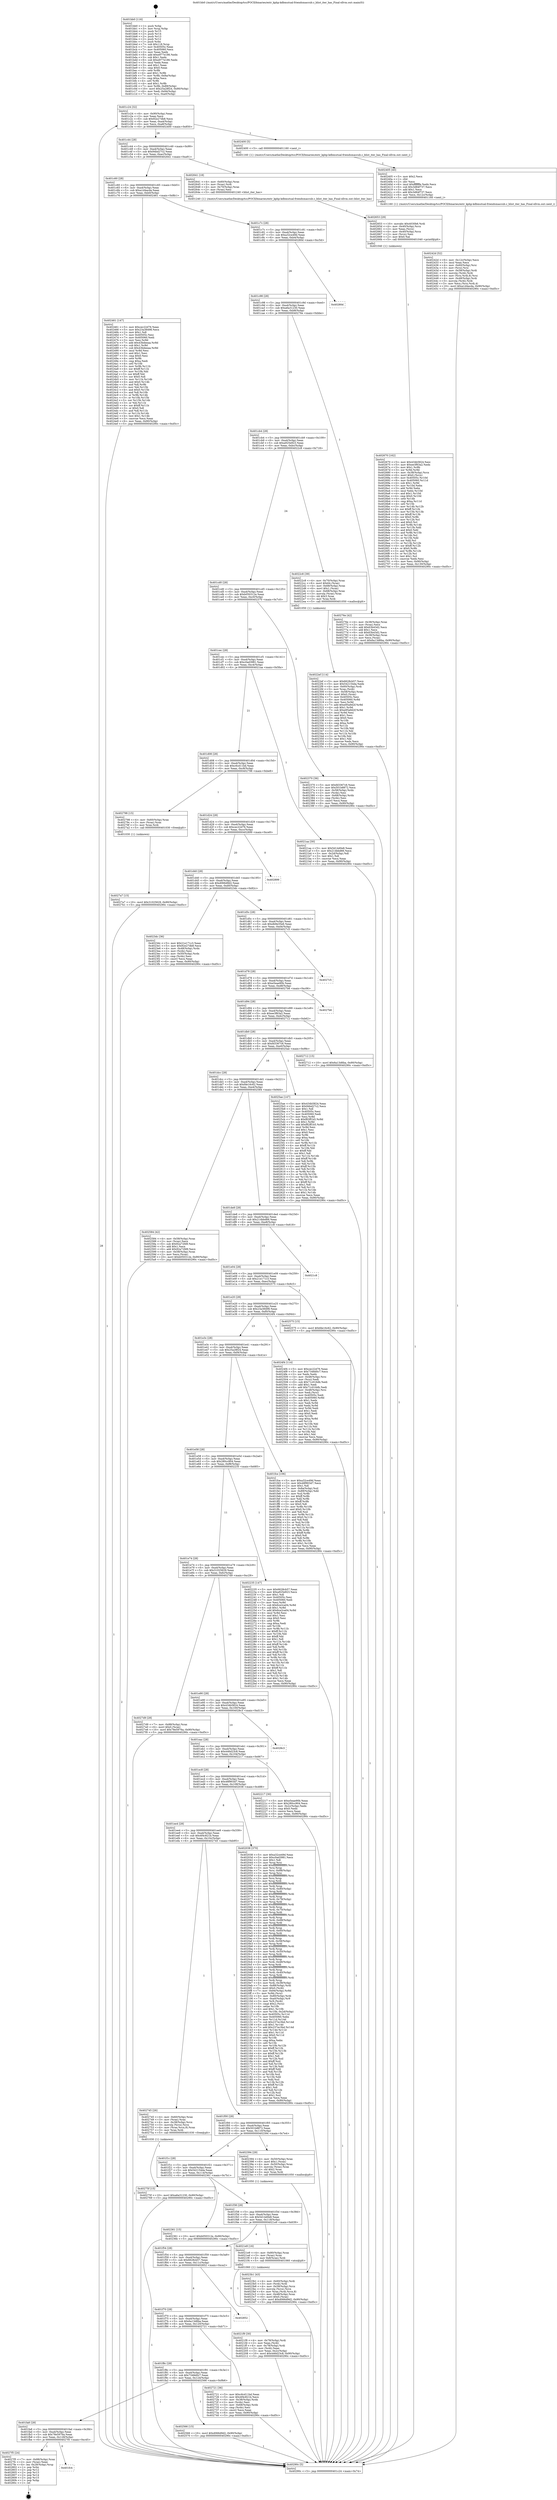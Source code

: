 digraph "0x401bb0" {
  label = "0x401bb0 (/mnt/c/Users/mathe/Desktop/tcc/POCII/binaries/extr_kphp-kdbmutual-friendsmaccub.c_blist_iter_has_Final-ollvm.out::main(0))"
  labelloc = "t"
  node[shape=record]

  Entry [label="",width=0.3,height=0.3,shape=circle,fillcolor=black,style=filled]
  "0x401c24" [label="{
     0x401c24 [32]\l
     | [instrs]\l
     &nbsp;&nbsp;0x401c24 \<+6\>: mov -0x90(%rbp),%eax\l
     &nbsp;&nbsp;0x401c2a \<+2\>: mov %eax,%ecx\l
     &nbsp;&nbsp;0x401c2c \<+6\>: sub $0x92e27db8,%ecx\l
     &nbsp;&nbsp;0x401c32 \<+6\>: mov %eax,-0xa4(%rbp)\l
     &nbsp;&nbsp;0x401c38 \<+6\>: mov %ecx,-0xa8(%rbp)\l
     &nbsp;&nbsp;0x401c3e \<+6\>: je 0000000000402400 \<main+0x850\>\l
  }"]
  "0x402400" [label="{
     0x402400 [5]\l
     | [instrs]\l
     &nbsp;&nbsp;0x402400 \<+5\>: call 0000000000401160 \<next_i\>\l
     | [calls]\l
     &nbsp;&nbsp;0x401160 \{1\} (/mnt/c/Users/mathe/Desktop/tcc/POCII/binaries/extr_kphp-kdbmutual-friendsmaccub.c_blist_iter_has_Final-ollvm.out::next_i)\l
  }"]
  "0x401c44" [label="{
     0x401c44 [28]\l
     | [instrs]\l
     &nbsp;&nbsp;0x401c44 \<+5\>: jmp 0000000000401c49 \<main+0x99\>\l
     &nbsp;&nbsp;0x401c49 \<+6\>: mov -0xa4(%rbp),%eax\l
     &nbsp;&nbsp;0x401c4f \<+5\>: sub $0x94bd27c2,%eax\l
     &nbsp;&nbsp;0x401c54 \<+6\>: mov %eax,-0xac(%rbp)\l
     &nbsp;&nbsp;0x401c5a \<+6\>: je 0000000000402641 \<main+0xa91\>\l
  }"]
  Exit [label="",width=0.3,height=0.3,shape=circle,fillcolor=black,style=filled,peripheries=2]
  "0x402641" [label="{
     0x402641 [18]\l
     | [instrs]\l
     &nbsp;&nbsp;0x402641 \<+4\>: mov -0x60(%rbp),%rax\l
     &nbsp;&nbsp;0x402645 \<+3\>: mov (%rax),%rdi\l
     &nbsp;&nbsp;0x402648 \<+4\>: mov -0x70(%rbp),%rax\l
     &nbsp;&nbsp;0x40264c \<+2\>: mov (%rax),%esi\l
     &nbsp;&nbsp;0x40264e \<+5\>: call 0000000000401240 \<blist_iter_has\>\l
     | [calls]\l
     &nbsp;&nbsp;0x401240 \{1\} (/mnt/c/Users/mathe/Desktop/tcc/POCII/binaries/extr_kphp-kdbmutual-friendsmaccub.c_blist_iter_has_Final-ollvm.out::blist_iter_has)\l
  }"]
  "0x401c60" [label="{
     0x401c60 [28]\l
     | [instrs]\l
     &nbsp;&nbsp;0x401c60 \<+5\>: jmp 0000000000401c65 \<main+0xb5\>\l
     &nbsp;&nbsp;0x401c65 \<+6\>: mov -0xa4(%rbp),%eax\l
     &nbsp;&nbsp;0x401c6b \<+5\>: sub $0xa1d4acda,%eax\l
     &nbsp;&nbsp;0x401c70 \<+6\>: mov %eax,-0xb0(%rbp)\l
     &nbsp;&nbsp;0x401c76 \<+6\>: je 0000000000402461 \<main+0x8b1\>\l
  }"]
  "0x401fc4" [label="{
     0x401fc4\l
  }", style=dashed]
  "0x402461" [label="{
     0x402461 [147]\l
     | [instrs]\l
     &nbsp;&nbsp;0x402461 \<+5\>: mov $0xcec22d76,%eax\l
     &nbsp;&nbsp;0x402466 \<+5\>: mov $0x23a38498,%ecx\l
     &nbsp;&nbsp;0x40246b \<+2\>: mov $0x1,%dl\l
     &nbsp;&nbsp;0x40246d \<+7\>: mov 0x40505c,%esi\l
     &nbsp;&nbsp;0x402474 \<+7\>: mov 0x405060,%edi\l
     &nbsp;&nbsp;0x40247b \<+3\>: mov %esi,%r8d\l
     &nbsp;&nbsp;0x40247e \<+7\>: add $0x43bdeeaa,%r8d\l
     &nbsp;&nbsp;0x402485 \<+4\>: sub $0x1,%r8d\l
     &nbsp;&nbsp;0x402489 \<+7\>: sub $0x43bdeeaa,%r8d\l
     &nbsp;&nbsp;0x402490 \<+4\>: imul %r8d,%esi\l
     &nbsp;&nbsp;0x402494 \<+3\>: and $0x1,%esi\l
     &nbsp;&nbsp;0x402497 \<+3\>: cmp $0x0,%esi\l
     &nbsp;&nbsp;0x40249a \<+4\>: sete %r9b\l
     &nbsp;&nbsp;0x40249e \<+3\>: cmp $0xa,%edi\l
     &nbsp;&nbsp;0x4024a1 \<+4\>: setl %r10b\l
     &nbsp;&nbsp;0x4024a5 \<+3\>: mov %r9b,%r11b\l
     &nbsp;&nbsp;0x4024a8 \<+4\>: xor $0xff,%r11b\l
     &nbsp;&nbsp;0x4024ac \<+3\>: mov %r10b,%bl\l
     &nbsp;&nbsp;0x4024af \<+3\>: xor $0xff,%bl\l
     &nbsp;&nbsp;0x4024b2 \<+3\>: xor $0x0,%dl\l
     &nbsp;&nbsp;0x4024b5 \<+3\>: mov %r11b,%r14b\l
     &nbsp;&nbsp;0x4024b8 \<+4\>: and $0x0,%r14b\l
     &nbsp;&nbsp;0x4024bc \<+3\>: and %dl,%r9b\l
     &nbsp;&nbsp;0x4024bf \<+3\>: mov %bl,%r15b\l
     &nbsp;&nbsp;0x4024c2 \<+4\>: and $0x0,%r15b\l
     &nbsp;&nbsp;0x4024c6 \<+3\>: and %dl,%r10b\l
     &nbsp;&nbsp;0x4024c9 \<+3\>: or %r9b,%r14b\l
     &nbsp;&nbsp;0x4024cc \<+3\>: or %r10b,%r15b\l
     &nbsp;&nbsp;0x4024cf \<+3\>: xor %r15b,%r14b\l
     &nbsp;&nbsp;0x4024d2 \<+3\>: or %bl,%r11b\l
     &nbsp;&nbsp;0x4024d5 \<+4\>: xor $0xff,%r11b\l
     &nbsp;&nbsp;0x4024d9 \<+3\>: or $0x0,%dl\l
     &nbsp;&nbsp;0x4024dc \<+3\>: and %dl,%r11b\l
     &nbsp;&nbsp;0x4024df \<+3\>: or %r11b,%r14b\l
     &nbsp;&nbsp;0x4024e2 \<+4\>: test $0x1,%r14b\l
     &nbsp;&nbsp;0x4024e6 \<+3\>: cmovne %ecx,%eax\l
     &nbsp;&nbsp;0x4024e9 \<+6\>: mov %eax,-0x90(%rbp)\l
     &nbsp;&nbsp;0x4024ef \<+5\>: jmp 000000000040290c \<main+0xd5c\>\l
  }"]
  "0x401c7c" [label="{
     0x401c7c [28]\l
     | [instrs]\l
     &nbsp;&nbsp;0x401c7c \<+5\>: jmp 0000000000401c81 \<main+0xd1\>\l
     &nbsp;&nbsp;0x401c81 \<+6\>: mov -0xa4(%rbp),%eax\l
     &nbsp;&nbsp;0x401c87 \<+5\>: sub $0xa32ce49d,%eax\l
     &nbsp;&nbsp;0x401c8c \<+6\>: mov %eax,-0xb4(%rbp)\l
     &nbsp;&nbsp;0x401c92 \<+6\>: je 000000000040280d \<main+0xc5d\>\l
  }"]
  "0x4027f5" [label="{
     0x4027f5 [24]\l
     | [instrs]\l
     &nbsp;&nbsp;0x4027f5 \<+7\>: mov -0x88(%rbp),%rax\l
     &nbsp;&nbsp;0x4027fc \<+2\>: mov (%rax),%eax\l
     &nbsp;&nbsp;0x4027fe \<+4\>: lea -0x28(%rbp),%rsp\l
     &nbsp;&nbsp;0x402802 \<+1\>: pop %rbx\l
     &nbsp;&nbsp;0x402803 \<+2\>: pop %r12\l
     &nbsp;&nbsp;0x402805 \<+2\>: pop %r13\l
     &nbsp;&nbsp;0x402807 \<+2\>: pop %r14\l
     &nbsp;&nbsp;0x402809 \<+2\>: pop %r15\l
     &nbsp;&nbsp;0x40280b \<+1\>: pop %rbp\l
     &nbsp;&nbsp;0x40280c \<+1\>: ret\l
  }"]
  "0x40280d" [label="{
     0x40280d\l
  }", style=dashed]
  "0x401c98" [label="{
     0x401c98 [28]\l
     | [instrs]\l
     &nbsp;&nbsp;0x401c98 \<+5\>: jmp 0000000000401c9d \<main+0xed\>\l
     &nbsp;&nbsp;0x401c9d \<+6\>: mov -0xa4(%rbp),%eax\l
     &nbsp;&nbsp;0x401ca3 \<+5\>: sub $0xa6a31230,%eax\l
     &nbsp;&nbsp;0x401ca8 \<+6\>: mov %eax,-0xb8(%rbp)\l
     &nbsp;&nbsp;0x401cae \<+6\>: je 000000000040276e \<main+0xbbe\>\l
  }"]
  "0x4027a7" [label="{
     0x4027a7 [15]\l
     | [instrs]\l
     &nbsp;&nbsp;0x4027a7 \<+10\>: movl $0x31025629,-0x90(%rbp)\l
     &nbsp;&nbsp;0x4027b1 \<+5\>: jmp 000000000040290c \<main+0xd5c\>\l
  }"]
  "0x40276e" [label="{
     0x40276e [42]\l
     | [instrs]\l
     &nbsp;&nbsp;0x40276e \<+4\>: mov -0x38(%rbp),%rax\l
     &nbsp;&nbsp;0x402772 \<+2\>: mov (%rax),%ecx\l
     &nbsp;&nbsp;0x402774 \<+6\>: add $0x63b43d2,%ecx\l
     &nbsp;&nbsp;0x40277a \<+3\>: add $0x1,%ecx\l
     &nbsp;&nbsp;0x40277d \<+6\>: sub $0x63b43d2,%ecx\l
     &nbsp;&nbsp;0x402783 \<+4\>: mov -0x38(%rbp),%rax\l
     &nbsp;&nbsp;0x402787 \<+2\>: mov %ecx,(%rax)\l
     &nbsp;&nbsp;0x402789 \<+10\>: movl $0x6a13d6ba,-0x90(%rbp)\l
     &nbsp;&nbsp;0x402793 \<+5\>: jmp 000000000040290c \<main+0xd5c\>\l
  }"]
  "0x401cb4" [label="{
     0x401cb4 [28]\l
     | [instrs]\l
     &nbsp;&nbsp;0x401cb4 \<+5\>: jmp 0000000000401cb9 \<main+0x109\>\l
     &nbsp;&nbsp;0x401cb9 \<+6\>: mov -0xa4(%rbp),%eax\l
     &nbsp;&nbsp;0x401cbf \<+5\>: sub $0xa925e923,%eax\l
     &nbsp;&nbsp;0x401cc4 \<+6\>: mov %eax,-0xbc(%rbp)\l
     &nbsp;&nbsp;0x401cca \<+6\>: je 00000000004022c8 \<main+0x718\>\l
  }"]
  "0x40275f" [label="{
     0x40275f [15]\l
     | [instrs]\l
     &nbsp;&nbsp;0x40275f \<+10\>: movl $0xa6a31230,-0x90(%rbp)\l
     &nbsp;&nbsp;0x402769 \<+5\>: jmp 000000000040290c \<main+0xd5c\>\l
  }"]
  "0x4022c8" [label="{
     0x4022c8 [39]\l
     | [instrs]\l
     &nbsp;&nbsp;0x4022c8 \<+4\>: mov -0x70(%rbp),%rax\l
     &nbsp;&nbsp;0x4022cc \<+6\>: movl $0x64,(%rax)\l
     &nbsp;&nbsp;0x4022d2 \<+4\>: mov -0x68(%rbp),%rax\l
     &nbsp;&nbsp;0x4022d6 \<+6\>: movl $0x1,(%rax)\l
     &nbsp;&nbsp;0x4022dc \<+4\>: mov -0x68(%rbp),%rax\l
     &nbsp;&nbsp;0x4022e0 \<+3\>: movslq (%rax),%rax\l
     &nbsp;&nbsp;0x4022e3 \<+4\>: shl $0x3,%rax\l
     &nbsp;&nbsp;0x4022e7 \<+3\>: mov %rax,%rdi\l
     &nbsp;&nbsp;0x4022ea \<+5\>: call 0000000000401050 \<malloc@plt\>\l
     | [calls]\l
     &nbsp;&nbsp;0x401050 \{1\} (unknown)\l
  }"]
  "0x401cd0" [label="{
     0x401cd0 [28]\l
     | [instrs]\l
     &nbsp;&nbsp;0x401cd0 \<+5\>: jmp 0000000000401cd5 \<main+0x125\>\l
     &nbsp;&nbsp;0x401cd5 \<+6\>: mov -0xa4(%rbp),%eax\l
     &nbsp;&nbsp;0x401cdb \<+5\>: sub $0xb050312e,%eax\l
     &nbsp;&nbsp;0x401ce0 \<+6\>: mov %eax,-0xc0(%rbp)\l
     &nbsp;&nbsp;0x401ce6 \<+6\>: je 0000000000402370 \<main+0x7c0\>\l
  }"]
  "0x402670" [label="{
     0x402670 [162]\l
     | [instrs]\l
     &nbsp;&nbsp;0x402670 \<+5\>: mov $0x434b5824,%esi\l
     &nbsp;&nbsp;0x402675 \<+5\>: mov $0xee3f63a2,%edx\l
     &nbsp;&nbsp;0x40267a \<+3\>: mov $0x1,%r8b\l
     &nbsp;&nbsp;0x40267d \<+3\>: xor %r9d,%r9d\l
     &nbsp;&nbsp;0x402680 \<+4\>: mov -0x38(%rbp),%rcx\l
     &nbsp;&nbsp;0x402684 \<+6\>: movl $0x0,(%rcx)\l
     &nbsp;&nbsp;0x40268a \<+8\>: mov 0x40505c,%r10d\l
     &nbsp;&nbsp;0x402692 \<+8\>: mov 0x405060,%r11d\l
     &nbsp;&nbsp;0x40269a \<+4\>: sub $0x1,%r9d\l
     &nbsp;&nbsp;0x40269e \<+3\>: mov %r10d,%ebx\l
     &nbsp;&nbsp;0x4026a1 \<+3\>: add %r9d,%ebx\l
     &nbsp;&nbsp;0x4026a4 \<+4\>: imul %ebx,%r10d\l
     &nbsp;&nbsp;0x4026a8 \<+4\>: and $0x1,%r10d\l
     &nbsp;&nbsp;0x4026ac \<+4\>: cmp $0x0,%r10d\l
     &nbsp;&nbsp;0x4026b0 \<+4\>: sete %r14b\l
     &nbsp;&nbsp;0x4026b4 \<+4\>: cmp $0xa,%r11d\l
     &nbsp;&nbsp;0x4026b8 \<+4\>: setl %r15b\l
     &nbsp;&nbsp;0x4026bc \<+3\>: mov %r14b,%r12b\l
     &nbsp;&nbsp;0x4026bf \<+4\>: xor $0xff,%r12b\l
     &nbsp;&nbsp;0x4026c3 \<+3\>: mov %r15b,%r13b\l
     &nbsp;&nbsp;0x4026c6 \<+4\>: xor $0xff,%r13b\l
     &nbsp;&nbsp;0x4026ca \<+4\>: xor $0x0,%r8b\l
     &nbsp;&nbsp;0x4026ce \<+3\>: mov %r12b,%cl\l
     &nbsp;&nbsp;0x4026d1 \<+3\>: and $0x0,%cl\l
     &nbsp;&nbsp;0x4026d4 \<+3\>: and %r8b,%r14b\l
     &nbsp;&nbsp;0x4026d7 \<+3\>: mov %r13b,%dil\l
     &nbsp;&nbsp;0x4026da \<+4\>: and $0x0,%dil\l
     &nbsp;&nbsp;0x4026de \<+3\>: and %r8b,%r15b\l
     &nbsp;&nbsp;0x4026e1 \<+3\>: or %r14b,%cl\l
     &nbsp;&nbsp;0x4026e4 \<+3\>: or %r15b,%dil\l
     &nbsp;&nbsp;0x4026e7 \<+3\>: xor %dil,%cl\l
     &nbsp;&nbsp;0x4026ea \<+3\>: or %r13b,%r12b\l
     &nbsp;&nbsp;0x4026ed \<+4\>: xor $0xff,%r12b\l
     &nbsp;&nbsp;0x4026f1 \<+4\>: or $0x0,%r8b\l
     &nbsp;&nbsp;0x4026f5 \<+3\>: and %r8b,%r12b\l
     &nbsp;&nbsp;0x4026f8 \<+3\>: or %r12b,%cl\l
     &nbsp;&nbsp;0x4026fb \<+3\>: test $0x1,%cl\l
     &nbsp;&nbsp;0x4026fe \<+3\>: cmovne %edx,%esi\l
     &nbsp;&nbsp;0x402701 \<+6\>: mov %esi,-0x90(%rbp)\l
     &nbsp;&nbsp;0x402707 \<+6\>: mov %eax,-0x130(%rbp)\l
     &nbsp;&nbsp;0x40270d \<+5\>: jmp 000000000040290c \<main+0xd5c\>\l
  }"]
  "0x402370" [label="{
     0x402370 [36]\l
     | [instrs]\l
     &nbsp;&nbsp;0x402370 \<+5\>: mov $0xfd3367c6,%eax\l
     &nbsp;&nbsp;0x402375 \<+5\>: mov $0x501b8872,%ecx\l
     &nbsp;&nbsp;0x40237a \<+4\>: mov -0x58(%rbp),%rdx\l
     &nbsp;&nbsp;0x40237e \<+2\>: mov (%rdx),%esi\l
     &nbsp;&nbsp;0x402380 \<+4\>: mov -0x68(%rbp),%rdx\l
     &nbsp;&nbsp;0x402384 \<+2\>: cmp (%rdx),%esi\l
     &nbsp;&nbsp;0x402386 \<+3\>: cmovl %ecx,%eax\l
     &nbsp;&nbsp;0x402389 \<+6\>: mov %eax,-0x90(%rbp)\l
     &nbsp;&nbsp;0x40238f \<+5\>: jmp 000000000040290c \<main+0xd5c\>\l
  }"]
  "0x401cec" [label="{
     0x401cec [28]\l
     | [instrs]\l
     &nbsp;&nbsp;0x401cec \<+5\>: jmp 0000000000401cf1 \<main+0x141\>\l
     &nbsp;&nbsp;0x401cf1 \<+6\>: mov -0xa4(%rbp),%eax\l
     &nbsp;&nbsp;0x401cf7 \<+5\>: sub $0xc0ad3981,%eax\l
     &nbsp;&nbsp;0x401cfc \<+6\>: mov %eax,-0xc4(%rbp)\l
     &nbsp;&nbsp;0x401d02 \<+6\>: je 00000000004021aa \<main+0x5fa\>\l
  }"]
  "0x402653" [label="{
     0x402653 [29]\l
     | [instrs]\l
     &nbsp;&nbsp;0x402653 \<+10\>: movabs $0x4030b6,%rdi\l
     &nbsp;&nbsp;0x40265d \<+4\>: mov -0x40(%rbp),%rcx\l
     &nbsp;&nbsp;0x402661 \<+2\>: mov %eax,(%rcx)\l
     &nbsp;&nbsp;0x402663 \<+4\>: mov -0x40(%rbp),%rcx\l
     &nbsp;&nbsp;0x402667 \<+2\>: mov (%rcx),%esi\l
     &nbsp;&nbsp;0x402669 \<+2\>: mov $0x0,%al\l
     &nbsp;&nbsp;0x40266b \<+5\>: call 0000000000401040 \<printf@plt\>\l
     | [calls]\l
     &nbsp;&nbsp;0x401040 \{1\} (unknown)\l
  }"]
  "0x4021aa" [label="{
     0x4021aa [30]\l
     | [instrs]\l
     &nbsp;&nbsp;0x4021aa \<+5\>: mov $0x5d14d0e8,%eax\l
     &nbsp;&nbsp;0x4021af \<+5\>: mov $0x214bbd66,%ecx\l
     &nbsp;&nbsp;0x4021b4 \<+3\>: mov -0x2d(%rbp),%dl\l
     &nbsp;&nbsp;0x4021b7 \<+3\>: test $0x1,%dl\l
     &nbsp;&nbsp;0x4021ba \<+3\>: cmovne %ecx,%eax\l
     &nbsp;&nbsp;0x4021bd \<+6\>: mov %eax,-0x90(%rbp)\l
     &nbsp;&nbsp;0x4021c3 \<+5\>: jmp 000000000040290c \<main+0xd5c\>\l
  }"]
  "0x401d08" [label="{
     0x401d08 [28]\l
     | [instrs]\l
     &nbsp;&nbsp;0x401d08 \<+5\>: jmp 0000000000401d0d \<main+0x15d\>\l
     &nbsp;&nbsp;0x401d0d \<+6\>: mov -0xa4(%rbp),%eax\l
     &nbsp;&nbsp;0x401d13 \<+5\>: sub $0xc6cd11bd,%eax\l
     &nbsp;&nbsp;0x401d18 \<+6\>: mov %eax,-0xc8(%rbp)\l
     &nbsp;&nbsp;0x401d1e \<+6\>: je 0000000000402798 \<main+0xbe8\>\l
  }"]
  "0x401fa8" [label="{
     0x401fa8 [28]\l
     | [instrs]\l
     &nbsp;&nbsp;0x401fa8 \<+5\>: jmp 0000000000401fad \<main+0x3fd\>\l
     &nbsp;&nbsp;0x401fad \<+6\>: mov -0xa4(%rbp),%eax\l
     &nbsp;&nbsp;0x401fb3 \<+5\>: sub $0x78e5976a,%eax\l
     &nbsp;&nbsp;0x401fb8 \<+6\>: mov %eax,-0x128(%rbp)\l
     &nbsp;&nbsp;0x401fbe \<+6\>: je 00000000004027f5 \<main+0xc45\>\l
  }"]
  "0x402798" [label="{
     0x402798 [15]\l
     | [instrs]\l
     &nbsp;&nbsp;0x402798 \<+4\>: mov -0x60(%rbp),%rax\l
     &nbsp;&nbsp;0x40279c \<+3\>: mov (%rax),%rax\l
     &nbsp;&nbsp;0x40279f \<+3\>: mov %rax,%rdi\l
     &nbsp;&nbsp;0x4027a2 \<+5\>: call 0000000000401030 \<free@plt\>\l
     | [calls]\l
     &nbsp;&nbsp;0x401030 \{1\} (unknown)\l
  }"]
  "0x401d24" [label="{
     0x401d24 [28]\l
     | [instrs]\l
     &nbsp;&nbsp;0x401d24 \<+5\>: jmp 0000000000401d29 \<main+0x179\>\l
     &nbsp;&nbsp;0x401d29 \<+6\>: mov -0xa4(%rbp),%eax\l
     &nbsp;&nbsp;0x401d2f \<+5\>: sub $0xcec22d76,%eax\l
     &nbsp;&nbsp;0x401d34 \<+6\>: mov %eax,-0xcc(%rbp)\l
     &nbsp;&nbsp;0x401d3a \<+6\>: je 0000000000402899 \<main+0xce9\>\l
  }"]
  "0x402566" [label="{
     0x402566 [15]\l
     | [instrs]\l
     &nbsp;&nbsp;0x402566 \<+10\>: movl $0xd066d9d2,-0x90(%rbp)\l
     &nbsp;&nbsp;0x402570 \<+5\>: jmp 000000000040290c \<main+0xd5c\>\l
  }"]
  "0x402899" [label="{
     0x402899\l
  }", style=dashed]
  "0x401d40" [label="{
     0x401d40 [28]\l
     | [instrs]\l
     &nbsp;&nbsp;0x401d40 \<+5\>: jmp 0000000000401d45 \<main+0x195\>\l
     &nbsp;&nbsp;0x401d45 \<+6\>: mov -0xa4(%rbp),%eax\l
     &nbsp;&nbsp;0x401d4b \<+5\>: sub $0xd066d9d2,%eax\l
     &nbsp;&nbsp;0x401d50 \<+6\>: mov %eax,-0xd0(%rbp)\l
     &nbsp;&nbsp;0x401d56 \<+6\>: je 00000000004023dc \<main+0x82c\>\l
  }"]
  "0x401f8c" [label="{
     0x401f8c [28]\l
     | [instrs]\l
     &nbsp;&nbsp;0x401f8c \<+5\>: jmp 0000000000401f91 \<main+0x3e1\>\l
     &nbsp;&nbsp;0x401f91 \<+6\>: mov -0xa4(%rbp),%eax\l
     &nbsp;&nbsp;0x401f97 \<+5\>: sub $0x7348d0c7,%eax\l
     &nbsp;&nbsp;0x401f9c \<+6\>: mov %eax,-0x124(%rbp)\l
     &nbsp;&nbsp;0x401fa2 \<+6\>: je 0000000000402566 \<main+0x9b6\>\l
  }"]
  "0x4023dc" [label="{
     0x4023dc [36]\l
     | [instrs]\l
     &nbsp;&nbsp;0x4023dc \<+5\>: mov $0x21e171c3,%eax\l
     &nbsp;&nbsp;0x4023e1 \<+5\>: mov $0x92e27db8,%ecx\l
     &nbsp;&nbsp;0x4023e6 \<+4\>: mov -0x48(%rbp),%rdx\l
     &nbsp;&nbsp;0x4023ea \<+2\>: mov (%rdx),%esi\l
     &nbsp;&nbsp;0x4023ec \<+4\>: mov -0x50(%rbp),%rdx\l
     &nbsp;&nbsp;0x4023f0 \<+2\>: cmp (%rdx),%esi\l
     &nbsp;&nbsp;0x4023f2 \<+3\>: cmovl %ecx,%eax\l
     &nbsp;&nbsp;0x4023f5 \<+6\>: mov %eax,-0x90(%rbp)\l
     &nbsp;&nbsp;0x4023fb \<+5\>: jmp 000000000040290c \<main+0xd5c\>\l
  }"]
  "0x401d5c" [label="{
     0x401d5c [28]\l
     | [instrs]\l
     &nbsp;&nbsp;0x401d5c \<+5\>: jmp 0000000000401d61 \<main+0x1b1\>\l
     &nbsp;&nbsp;0x401d61 \<+6\>: mov -0xa4(%rbp),%eax\l
     &nbsp;&nbsp;0x401d67 \<+5\>: sub $0xdb9e35e6,%eax\l
     &nbsp;&nbsp;0x401d6c \<+6\>: mov %eax,-0xd4(%rbp)\l
     &nbsp;&nbsp;0x401d72 \<+6\>: je 00000000004027c5 \<main+0xc15\>\l
  }"]
  "0x402721" [label="{
     0x402721 [36]\l
     | [instrs]\l
     &nbsp;&nbsp;0x402721 \<+5\>: mov $0xc6cd11bd,%eax\l
     &nbsp;&nbsp;0x402726 \<+5\>: mov $0x4f4c821b,%ecx\l
     &nbsp;&nbsp;0x40272b \<+4\>: mov -0x38(%rbp),%rdx\l
     &nbsp;&nbsp;0x40272f \<+2\>: mov (%rdx),%esi\l
     &nbsp;&nbsp;0x402731 \<+4\>: mov -0x68(%rbp),%rdx\l
     &nbsp;&nbsp;0x402735 \<+2\>: cmp (%rdx),%esi\l
     &nbsp;&nbsp;0x402737 \<+3\>: cmovl %ecx,%eax\l
     &nbsp;&nbsp;0x40273a \<+6\>: mov %eax,-0x90(%rbp)\l
     &nbsp;&nbsp;0x402740 \<+5\>: jmp 000000000040290c \<main+0xd5c\>\l
  }"]
  "0x4027c5" [label="{
     0x4027c5\l
  }", style=dashed]
  "0x401d78" [label="{
     0x401d78 [28]\l
     | [instrs]\l
     &nbsp;&nbsp;0x401d78 \<+5\>: jmp 0000000000401d7d \<main+0x1cd\>\l
     &nbsp;&nbsp;0x401d7d \<+6\>: mov -0xa4(%rbp),%eax\l
     &nbsp;&nbsp;0x401d83 \<+5\>: sub $0xe5eae90b,%eax\l
     &nbsp;&nbsp;0x401d88 \<+6\>: mov %eax,-0xd8(%rbp)\l
     &nbsp;&nbsp;0x401d8e \<+6\>: je 00000000004027b6 \<main+0xc06\>\l
  }"]
  "0x401f70" [label="{
     0x401f70 [28]\l
     | [instrs]\l
     &nbsp;&nbsp;0x401f70 \<+5\>: jmp 0000000000401f75 \<main+0x3c5\>\l
     &nbsp;&nbsp;0x401f75 \<+6\>: mov -0xa4(%rbp),%eax\l
     &nbsp;&nbsp;0x401f7b \<+5\>: sub $0x6a13d6ba,%eax\l
     &nbsp;&nbsp;0x401f80 \<+6\>: mov %eax,-0x120(%rbp)\l
     &nbsp;&nbsp;0x401f86 \<+6\>: je 0000000000402721 \<main+0xb71\>\l
  }"]
  "0x4027b6" [label="{
     0x4027b6\l
  }", style=dashed]
  "0x401d94" [label="{
     0x401d94 [28]\l
     | [instrs]\l
     &nbsp;&nbsp;0x401d94 \<+5\>: jmp 0000000000401d99 \<main+0x1e9\>\l
     &nbsp;&nbsp;0x401d99 \<+6\>: mov -0xa4(%rbp),%eax\l
     &nbsp;&nbsp;0x401d9f \<+5\>: sub $0xee3f63a2,%eax\l
     &nbsp;&nbsp;0x401da4 \<+6\>: mov %eax,-0xdc(%rbp)\l
     &nbsp;&nbsp;0x401daa \<+6\>: je 0000000000402712 \<main+0xb62\>\l
  }"]
  "0x402852" [label="{
     0x402852\l
  }", style=dashed]
  "0x402712" [label="{
     0x402712 [15]\l
     | [instrs]\l
     &nbsp;&nbsp;0x402712 \<+10\>: movl $0x6a13d6ba,-0x90(%rbp)\l
     &nbsp;&nbsp;0x40271c \<+5\>: jmp 000000000040290c \<main+0xd5c\>\l
  }"]
  "0x401db0" [label="{
     0x401db0 [28]\l
     | [instrs]\l
     &nbsp;&nbsp;0x401db0 \<+5\>: jmp 0000000000401db5 \<main+0x205\>\l
     &nbsp;&nbsp;0x401db5 \<+6\>: mov -0xa4(%rbp),%eax\l
     &nbsp;&nbsp;0x401dbb \<+5\>: sub $0xfd3367c6,%eax\l
     &nbsp;&nbsp;0x401dc0 \<+6\>: mov %eax,-0xe0(%rbp)\l
     &nbsp;&nbsp;0x401dc6 \<+6\>: je 00000000004025ae \<main+0x9fe\>\l
  }"]
  "0x40242d" [label="{
     0x40242d [52]\l
     | [instrs]\l
     &nbsp;&nbsp;0x40242d \<+6\>: mov -0x12c(%rbp),%ecx\l
     &nbsp;&nbsp;0x402433 \<+3\>: imul %eax,%ecx\l
     &nbsp;&nbsp;0x402436 \<+4\>: mov -0x60(%rbp),%rsi\l
     &nbsp;&nbsp;0x40243a \<+3\>: mov (%rsi),%rsi\l
     &nbsp;&nbsp;0x40243d \<+4\>: mov -0x58(%rbp),%rdi\l
     &nbsp;&nbsp;0x402441 \<+3\>: movslq (%rdi),%rdi\l
     &nbsp;&nbsp;0x402444 \<+4\>: mov (%rsi,%rdi,8),%rsi\l
     &nbsp;&nbsp;0x402448 \<+4\>: mov -0x48(%rbp),%rdi\l
     &nbsp;&nbsp;0x40244c \<+3\>: movslq (%rdi),%rdi\l
     &nbsp;&nbsp;0x40244f \<+3\>: mov %ecx,(%rsi,%rdi,4)\l
     &nbsp;&nbsp;0x402452 \<+10\>: movl $0xa1d4acda,-0x90(%rbp)\l
     &nbsp;&nbsp;0x40245c \<+5\>: jmp 000000000040290c \<main+0xd5c\>\l
  }"]
  "0x4025ae" [label="{
     0x4025ae [147]\l
     | [instrs]\l
     &nbsp;&nbsp;0x4025ae \<+5\>: mov $0x434b5824,%eax\l
     &nbsp;&nbsp;0x4025b3 \<+5\>: mov $0x94bd27c2,%ecx\l
     &nbsp;&nbsp;0x4025b8 \<+2\>: mov $0x1,%dl\l
     &nbsp;&nbsp;0x4025ba \<+7\>: mov 0x40505c,%esi\l
     &nbsp;&nbsp;0x4025c1 \<+7\>: mov 0x405060,%edi\l
     &nbsp;&nbsp;0x4025c8 \<+3\>: mov %esi,%r8d\l
     &nbsp;&nbsp;0x4025cb \<+7\>: sub $0xf82ff1b5,%r8d\l
     &nbsp;&nbsp;0x4025d2 \<+4\>: sub $0x1,%r8d\l
     &nbsp;&nbsp;0x4025d6 \<+7\>: add $0xf82ff1b5,%r8d\l
     &nbsp;&nbsp;0x4025dd \<+4\>: imul %r8d,%esi\l
     &nbsp;&nbsp;0x4025e1 \<+3\>: and $0x1,%esi\l
     &nbsp;&nbsp;0x4025e4 \<+3\>: cmp $0x0,%esi\l
     &nbsp;&nbsp;0x4025e7 \<+4\>: sete %r9b\l
     &nbsp;&nbsp;0x4025eb \<+3\>: cmp $0xa,%edi\l
     &nbsp;&nbsp;0x4025ee \<+4\>: setl %r10b\l
     &nbsp;&nbsp;0x4025f2 \<+3\>: mov %r9b,%r11b\l
     &nbsp;&nbsp;0x4025f5 \<+4\>: xor $0xff,%r11b\l
     &nbsp;&nbsp;0x4025f9 \<+3\>: mov %r10b,%bl\l
     &nbsp;&nbsp;0x4025fc \<+3\>: xor $0xff,%bl\l
     &nbsp;&nbsp;0x4025ff \<+3\>: xor $0x1,%dl\l
     &nbsp;&nbsp;0x402602 \<+3\>: mov %r11b,%r14b\l
     &nbsp;&nbsp;0x402605 \<+4\>: and $0xff,%r14b\l
     &nbsp;&nbsp;0x402609 \<+3\>: and %dl,%r9b\l
     &nbsp;&nbsp;0x40260c \<+3\>: mov %bl,%r15b\l
     &nbsp;&nbsp;0x40260f \<+4\>: and $0xff,%r15b\l
     &nbsp;&nbsp;0x402613 \<+3\>: and %dl,%r10b\l
     &nbsp;&nbsp;0x402616 \<+3\>: or %r9b,%r14b\l
     &nbsp;&nbsp;0x402619 \<+3\>: or %r10b,%r15b\l
     &nbsp;&nbsp;0x40261c \<+3\>: xor %r15b,%r14b\l
     &nbsp;&nbsp;0x40261f \<+3\>: or %bl,%r11b\l
     &nbsp;&nbsp;0x402622 \<+4\>: xor $0xff,%r11b\l
     &nbsp;&nbsp;0x402626 \<+3\>: or $0x1,%dl\l
     &nbsp;&nbsp;0x402629 \<+3\>: and %dl,%r11b\l
     &nbsp;&nbsp;0x40262c \<+3\>: or %r11b,%r14b\l
     &nbsp;&nbsp;0x40262f \<+4\>: test $0x1,%r14b\l
     &nbsp;&nbsp;0x402633 \<+3\>: cmovne %ecx,%eax\l
     &nbsp;&nbsp;0x402636 \<+6\>: mov %eax,-0x90(%rbp)\l
     &nbsp;&nbsp;0x40263c \<+5\>: jmp 000000000040290c \<main+0xd5c\>\l
  }"]
  "0x401dcc" [label="{
     0x401dcc [28]\l
     | [instrs]\l
     &nbsp;&nbsp;0x401dcc \<+5\>: jmp 0000000000401dd1 \<main+0x221\>\l
     &nbsp;&nbsp;0x401dd1 \<+6\>: mov -0xa4(%rbp),%eax\l
     &nbsp;&nbsp;0x401dd7 \<+5\>: sub $0xfde16c62,%eax\l
     &nbsp;&nbsp;0x401ddc \<+6\>: mov %eax,-0xe4(%rbp)\l
     &nbsp;&nbsp;0x401de2 \<+6\>: je 0000000000402584 \<main+0x9d4\>\l
  }"]
  "0x402405" [label="{
     0x402405 [40]\l
     | [instrs]\l
     &nbsp;&nbsp;0x402405 \<+5\>: mov $0x2,%ecx\l
     &nbsp;&nbsp;0x40240a \<+1\>: cltd\l
     &nbsp;&nbsp;0x40240b \<+2\>: idiv %ecx\l
     &nbsp;&nbsp;0x40240d \<+6\>: imul $0xfffffffe,%edx,%ecx\l
     &nbsp;&nbsp;0x402413 \<+6\>: sub $0x3d84f737,%ecx\l
     &nbsp;&nbsp;0x402419 \<+3\>: add $0x1,%ecx\l
     &nbsp;&nbsp;0x40241c \<+6\>: add $0x3d84f737,%ecx\l
     &nbsp;&nbsp;0x402422 \<+6\>: mov %ecx,-0x12c(%rbp)\l
     &nbsp;&nbsp;0x402428 \<+5\>: call 0000000000401160 \<next_i\>\l
     | [calls]\l
     &nbsp;&nbsp;0x401160 \{1\} (/mnt/c/Users/mathe/Desktop/tcc/POCII/binaries/extr_kphp-kdbmutual-friendsmaccub.c_blist_iter_has_Final-ollvm.out::next_i)\l
  }"]
  "0x402584" [label="{
     0x402584 [42]\l
     | [instrs]\l
     &nbsp;&nbsp;0x402584 \<+4\>: mov -0x58(%rbp),%rax\l
     &nbsp;&nbsp;0x402588 \<+2\>: mov (%rax),%ecx\l
     &nbsp;&nbsp;0x40258a \<+6\>: sub $0x92a72fd9,%ecx\l
     &nbsp;&nbsp;0x402590 \<+3\>: add $0x1,%ecx\l
     &nbsp;&nbsp;0x402593 \<+6\>: add $0x92a72fd9,%ecx\l
     &nbsp;&nbsp;0x402599 \<+4\>: mov -0x58(%rbp),%rax\l
     &nbsp;&nbsp;0x40259d \<+2\>: mov %ecx,(%rax)\l
     &nbsp;&nbsp;0x40259f \<+10\>: movl $0xb050312e,-0x90(%rbp)\l
     &nbsp;&nbsp;0x4025a9 \<+5\>: jmp 000000000040290c \<main+0xd5c\>\l
  }"]
  "0x401de8" [label="{
     0x401de8 [28]\l
     | [instrs]\l
     &nbsp;&nbsp;0x401de8 \<+5\>: jmp 0000000000401ded \<main+0x23d\>\l
     &nbsp;&nbsp;0x401ded \<+6\>: mov -0xa4(%rbp),%eax\l
     &nbsp;&nbsp;0x401df3 \<+5\>: sub $0x214bbd66,%eax\l
     &nbsp;&nbsp;0x401df8 \<+6\>: mov %eax,-0xe8(%rbp)\l
     &nbsp;&nbsp;0x401dfe \<+6\>: je 00000000004021c8 \<main+0x618\>\l
  }"]
  "0x4023b1" [label="{
     0x4023b1 [43]\l
     | [instrs]\l
     &nbsp;&nbsp;0x4023b1 \<+4\>: mov -0x60(%rbp),%rdi\l
     &nbsp;&nbsp;0x4023b5 \<+3\>: mov (%rdi),%rdi\l
     &nbsp;&nbsp;0x4023b8 \<+4\>: mov -0x58(%rbp),%rcx\l
     &nbsp;&nbsp;0x4023bc \<+3\>: movslq (%rcx),%rcx\l
     &nbsp;&nbsp;0x4023bf \<+4\>: mov %rax,(%rdi,%rcx,8)\l
     &nbsp;&nbsp;0x4023c3 \<+4\>: mov -0x48(%rbp),%rax\l
     &nbsp;&nbsp;0x4023c7 \<+6\>: movl $0x0,(%rax)\l
     &nbsp;&nbsp;0x4023cd \<+10\>: movl $0xd066d9d2,-0x90(%rbp)\l
     &nbsp;&nbsp;0x4023d7 \<+5\>: jmp 000000000040290c \<main+0xd5c\>\l
  }"]
  "0x4021c8" [label="{
     0x4021c8\l
  }", style=dashed]
  "0x401e04" [label="{
     0x401e04 [28]\l
     | [instrs]\l
     &nbsp;&nbsp;0x401e04 \<+5\>: jmp 0000000000401e09 \<main+0x259\>\l
     &nbsp;&nbsp;0x401e09 \<+6\>: mov -0xa4(%rbp),%eax\l
     &nbsp;&nbsp;0x401e0f \<+5\>: sub $0x21e171c3,%eax\l
     &nbsp;&nbsp;0x401e14 \<+6\>: mov %eax,-0xec(%rbp)\l
     &nbsp;&nbsp;0x401e1a \<+6\>: je 0000000000402575 \<main+0x9c5\>\l
  }"]
  "0x4022ef" [label="{
     0x4022ef [114]\l
     | [instrs]\l
     &nbsp;&nbsp;0x4022ef \<+5\>: mov $0x6628cb57,%ecx\l
     &nbsp;&nbsp;0x4022f4 \<+5\>: mov $0x542154da,%edx\l
     &nbsp;&nbsp;0x4022f9 \<+4\>: mov -0x60(%rbp),%rdi\l
     &nbsp;&nbsp;0x4022fd \<+3\>: mov %rax,(%rdi)\l
     &nbsp;&nbsp;0x402300 \<+4\>: mov -0x58(%rbp),%rax\l
     &nbsp;&nbsp;0x402304 \<+6\>: movl $0x0,(%rax)\l
     &nbsp;&nbsp;0x40230a \<+7\>: mov 0x40505c,%esi\l
     &nbsp;&nbsp;0x402311 \<+8\>: mov 0x405060,%r8d\l
     &nbsp;&nbsp;0x402319 \<+3\>: mov %esi,%r9d\l
     &nbsp;&nbsp;0x40231c \<+7\>: add $0xe95a9d2f,%r9d\l
     &nbsp;&nbsp;0x402323 \<+4\>: sub $0x1,%r9d\l
     &nbsp;&nbsp;0x402327 \<+7\>: sub $0xe95a9d2f,%r9d\l
     &nbsp;&nbsp;0x40232e \<+4\>: imul %r9d,%esi\l
     &nbsp;&nbsp;0x402332 \<+3\>: and $0x1,%esi\l
     &nbsp;&nbsp;0x402335 \<+3\>: cmp $0x0,%esi\l
     &nbsp;&nbsp;0x402338 \<+4\>: sete %r10b\l
     &nbsp;&nbsp;0x40233c \<+4\>: cmp $0xa,%r8d\l
     &nbsp;&nbsp;0x402340 \<+4\>: setl %r11b\l
     &nbsp;&nbsp;0x402344 \<+3\>: mov %r10b,%bl\l
     &nbsp;&nbsp;0x402347 \<+3\>: and %r11b,%bl\l
     &nbsp;&nbsp;0x40234a \<+3\>: xor %r11b,%r10b\l
     &nbsp;&nbsp;0x40234d \<+3\>: or %r10b,%bl\l
     &nbsp;&nbsp;0x402350 \<+3\>: test $0x1,%bl\l
     &nbsp;&nbsp;0x402353 \<+3\>: cmovne %edx,%ecx\l
     &nbsp;&nbsp;0x402356 \<+6\>: mov %ecx,-0x90(%rbp)\l
     &nbsp;&nbsp;0x40235c \<+5\>: jmp 000000000040290c \<main+0xd5c\>\l
  }"]
  "0x402575" [label="{
     0x402575 [15]\l
     | [instrs]\l
     &nbsp;&nbsp;0x402575 \<+10\>: movl $0xfde16c62,-0x90(%rbp)\l
     &nbsp;&nbsp;0x40257f \<+5\>: jmp 000000000040290c \<main+0xd5c\>\l
  }"]
  "0x401e20" [label="{
     0x401e20 [28]\l
     | [instrs]\l
     &nbsp;&nbsp;0x401e20 \<+5\>: jmp 0000000000401e25 \<main+0x275\>\l
     &nbsp;&nbsp;0x401e25 \<+6\>: mov -0xa4(%rbp),%eax\l
     &nbsp;&nbsp;0x401e2b \<+5\>: sub $0x23a38498,%eax\l
     &nbsp;&nbsp;0x401e30 \<+6\>: mov %eax,-0xf0(%rbp)\l
     &nbsp;&nbsp;0x401e36 \<+6\>: je 00000000004024f4 \<main+0x944\>\l
  }"]
  "0x4021f9" [label="{
     0x4021f9 [30]\l
     | [instrs]\l
     &nbsp;&nbsp;0x4021f9 \<+4\>: mov -0x78(%rbp),%rdi\l
     &nbsp;&nbsp;0x4021fd \<+2\>: mov %eax,(%rdi)\l
     &nbsp;&nbsp;0x4021ff \<+4\>: mov -0x78(%rbp),%rdi\l
     &nbsp;&nbsp;0x402203 \<+2\>: mov (%rdi),%eax\l
     &nbsp;&nbsp;0x402205 \<+3\>: mov %eax,-0x2c(%rbp)\l
     &nbsp;&nbsp;0x402208 \<+10\>: movl $0x446d23c8,-0x90(%rbp)\l
     &nbsp;&nbsp;0x402212 \<+5\>: jmp 000000000040290c \<main+0xd5c\>\l
  }"]
  "0x4024f4" [label="{
     0x4024f4 [114]\l
     | [instrs]\l
     &nbsp;&nbsp;0x4024f4 \<+5\>: mov $0xcec22d76,%eax\l
     &nbsp;&nbsp;0x4024f9 \<+5\>: mov $0x7348d0c7,%ecx\l
     &nbsp;&nbsp;0x4024fe \<+2\>: xor %edx,%edx\l
     &nbsp;&nbsp;0x402500 \<+4\>: mov -0x48(%rbp),%rsi\l
     &nbsp;&nbsp;0x402504 \<+2\>: mov (%rsi),%edi\l
     &nbsp;&nbsp;0x402506 \<+6\>: sub $0x71c016db,%edi\l
     &nbsp;&nbsp;0x40250c \<+3\>: add $0x1,%edi\l
     &nbsp;&nbsp;0x40250f \<+6\>: add $0x71c016db,%edi\l
     &nbsp;&nbsp;0x402515 \<+4\>: mov -0x48(%rbp),%rsi\l
     &nbsp;&nbsp;0x402519 \<+2\>: mov %edi,(%rsi)\l
     &nbsp;&nbsp;0x40251b \<+7\>: mov 0x40505c,%edi\l
     &nbsp;&nbsp;0x402522 \<+8\>: mov 0x405060,%r8d\l
     &nbsp;&nbsp;0x40252a \<+3\>: sub $0x1,%edx\l
     &nbsp;&nbsp;0x40252d \<+3\>: mov %edi,%r9d\l
     &nbsp;&nbsp;0x402530 \<+3\>: add %edx,%r9d\l
     &nbsp;&nbsp;0x402533 \<+4\>: imul %r9d,%edi\l
     &nbsp;&nbsp;0x402537 \<+3\>: and $0x1,%edi\l
     &nbsp;&nbsp;0x40253a \<+3\>: cmp $0x0,%edi\l
     &nbsp;&nbsp;0x40253d \<+4\>: sete %r10b\l
     &nbsp;&nbsp;0x402541 \<+4\>: cmp $0xa,%r8d\l
     &nbsp;&nbsp;0x402545 \<+4\>: setl %r11b\l
     &nbsp;&nbsp;0x402549 \<+3\>: mov %r10b,%bl\l
     &nbsp;&nbsp;0x40254c \<+3\>: and %r11b,%bl\l
     &nbsp;&nbsp;0x40254f \<+3\>: xor %r11b,%r10b\l
     &nbsp;&nbsp;0x402552 \<+3\>: or %r10b,%bl\l
     &nbsp;&nbsp;0x402555 \<+3\>: test $0x1,%bl\l
     &nbsp;&nbsp;0x402558 \<+3\>: cmovne %ecx,%eax\l
     &nbsp;&nbsp;0x40255b \<+6\>: mov %eax,-0x90(%rbp)\l
     &nbsp;&nbsp;0x402561 \<+5\>: jmp 000000000040290c \<main+0xd5c\>\l
  }"]
  "0x401e3c" [label="{
     0x401e3c [28]\l
     | [instrs]\l
     &nbsp;&nbsp;0x401e3c \<+5\>: jmp 0000000000401e41 \<main+0x291\>\l
     &nbsp;&nbsp;0x401e41 \<+6\>: mov -0xa4(%rbp),%eax\l
     &nbsp;&nbsp;0x401e47 \<+5\>: sub $0x25a28f24,%eax\l
     &nbsp;&nbsp;0x401e4c \<+6\>: mov %eax,-0xf4(%rbp)\l
     &nbsp;&nbsp;0x401e52 \<+6\>: je 0000000000401fce \<main+0x41e\>\l
  }"]
  "0x401f54" [label="{
     0x401f54 [28]\l
     | [instrs]\l
     &nbsp;&nbsp;0x401f54 \<+5\>: jmp 0000000000401f59 \<main+0x3a9\>\l
     &nbsp;&nbsp;0x401f59 \<+6\>: mov -0xa4(%rbp),%eax\l
     &nbsp;&nbsp;0x401f5f \<+5\>: sub $0x6628cb57,%eax\l
     &nbsp;&nbsp;0x401f64 \<+6\>: mov %eax,-0x11c(%rbp)\l
     &nbsp;&nbsp;0x401f6a \<+6\>: je 0000000000402852 \<main+0xca2\>\l
  }"]
  "0x401fce" [label="{
     0x401fce [106]\l
     | [instrs]\l
     &nbsp;&nbsp;0x401fce \<+5\>: mov $0xa32ce49d,%eax\l
     &nbsp;&nbsp;0x401fd3 \<+5\>: mov $0x48f903d7,%ecx\l
     &nbsp;&nbsp;0x401fd8 \<+2\>: mov $0x1,%dl\l
     &nbsp;&nbsp;0x401fda \<+7\>: mov -0x8a(%rbp),%sil\l
     &nbsp;&nbsp;0x401fe1 \<+7\>: mov -0x89(%rbp),%dil\l
     &nbsp;&nbsp;0x401fe8 \<+3\>: mov %sil,%r8b\l
     &nbsp;&nbsp;0x401feb \<+4\>: xor $0xff,%r8b\l
     &nbsp;&nbsp;0x401fef \<+3\>: mov %dil,%r9b\l
     &nbsp;&nbsp;0x401ff2 \<+4\>: xor $0xff,%r9b\l
     &nbsp;&nbsp;0x401ff6 \<+3\>: xor $0x0,%dl\l
     &nbsp;&nbsp;0x401ff9 \<+3\>: mov %r8b,%r10b\l
     &nbsp;&nbsp;0x401ffc \<+4\>: and $0x0,%r10b\l
     &nbsp;&nbsp;0x402000 \<+3\>: and %dl,%sil\l
     &nbsp;&nbsp;0x402003 \<+3\>: mov %r9b,%r11b\l
     &nbsp;&nbsp;0x402006 \<+4\>: and $0x0,%r11b\l
     &nbsp;&nbsp;0x40200a \<+3\>: and %dl,%dil\l
     &nbsp;&nbsp;0x40200d \<+3\>: or %sil,%r10b\l
     &nbsp;&nbsp;0x402010 \<+3\>: or %dil,%r11b\l
     &nbsp;&nbsp;0x402013 \<+3\>: xor %r11b,%r10b\l
     &nbsp;&nbsp;0x402016 \<+3\>: or %r9b,%r8b\l
     &nbsp;&nbsp;0x402019 \<+4\>: xor $0xff,%r8b\l
     &nbsp;&nbsp;0x40201d \<+3\>: or $0x0,%dl\l
     &nbsp;&nbsp;0x402020 \<+3\>: and %dl,%r8b\l
     &nbsp;&nbsp;0x402023 \<+3\>: or %r8b,%r10b\l
     &nbsp;&nbsp;0x402026 \<+4\>: test $0x1,%r10b\l
     &nbsp;&nbsp;0x40202a \<+3\>: cmovne %ecx,%eax\l
     &nbsp;&nbsp;0x40202d \<+6\>: mov %eax,-0x90(%rbp)\l
     &nbsp;&nbsp;0x402033 \<+5\>: jmp 000000000040290c \<main+0xd5c\>\l
  }"]
  "0x401e58" [label="{
     0x401e58 [28]\l
     | [instrs]\l
     &nbsp;&nbsp;0x401e58 \<+5\>: jmp 0000000000401e5d \<main+0x2ad\>\l
     &nbsp;&nbsp;0x401e5d \<+6\>: mov -0xa4(%rbp),%eax\l
     &nbsp;&nbsp;0x401e63 \<+5\>: sub $0x280cc904,%eax\l
     &nbsp;&nbsp;0x401e68 \<+6\>: mov %eax,-0xf8(%rbp)\l
     &nbsp;&nbsp;0x401e6e \<+6\>: je 0000000000402235 \<main+0x685\>\l
  }"]
  "0x40290c" [label="{
     0x40290c [5]\l
     | [instrs]\l
     &nbsp;&nbsp;0x40290c \<+5\>: jmp 0000000000401c24 \<main+0x74\>\l
  }"]
  "0x401bb0" [label="{
     0x401bb0 [116]\l
     | [instrs]\l
     &nbsp;&nbsp;0x401bb0 \<+1\>: push %rbp\l
     &nbsp;&nbsp;0x401bb1 \<+3\>: mov %rsp,%rbp\l
     &nbsp;&nbsp;0x401bb4 \<+2\>: push %r15\l
     &nbsp;&nbsp;0x401bb6 \<+2\>: push %r14\l
     &nbsp;&nbsp;0x401bb8 \<+2\>: push %r13\l
     &nbsp;&nbsp;0x401bba \<+2\>: push %r12\l
     &nbsp;&nbsp;0x401bbc \<+1\>: push %rbx\l
     &nbsp;&nbsp;0x401bbd \<+7\>: sub $0x118,%rsp\l
     &nbsp;&nbsp;0x401bc4 \<+7\>: mov 0x40505c,%eax\l
     &nbsp;&nbsp;0x401bcb \<+7\>: mov 0x405060,%ecx\l
     &nbsp;&nbsp;0x401bd2 \<+2\>: mov %eax,%edx\l
     &nbsp;&nbsp;0x401bd4 \<+6\>: add $0xe977e186,%edx\l
     &nbsp;&nbsp;0x401bda \<+3\>: sub $0x1,%edx\l
     &nbsp;&nbsp;0x401bdd \<+6\>: sub $0xe977e186,%edx\l
     &nbsp;&nbsp;0x401be3 \<+3\>: imul %edx,%eax\l
     &nbsp;&nbsp;0x401be6 \<+3\>: and $0x1,%eax\l
     &nbsp;&nbsp;0x401be9 \<+3\>: cmp $0x0,%eax\l
     &nbsp;&nbsp;0x401bec \<+4\>: sete %r8b\l
     &nbsp;&nbsp;0x401bf0 \<+4\>: and $0x1,%r8b\l
     &nbsp;&nbsp;0x401bf4 \<+7\>: mov %r8b,-0x8a(%rbp)\l
     &nbsp;&nbsp;0x401bfb \<+3\>: cmp $0xa,%ecx\l
     &nbsp;&nbsp;0x401bfe \<+4\>: setl %r8b\l
     &nbsp;&nbsp;0x401c02 \<+4\>: and $0x1,%r8b\l
     &nbsp;&nbsp;0x401c06 \<+7\>: mov %r8b,-0x89(%rbp)\l
     &nbsp;&nbsp;0x401c0d \<+10\>: movl $0x25a28f24,-0x90(%rbp)\l
     &nbsp;&nbsp;0x401c17 \<+6\>: mov %edi,-0x94(%rbp)\l
     &nbsp;&nbsp;0x401c1d \<+7\>: mov %rsi,-0xa0(%rbp)\l
  }"]
  "0x4021e9" [label="{
     0x4021e9 [16]\l
     | [instrs]\l
     &nbsp;&nbsp;0x4021e9 \<+4\>: mov -0x80(%rbp),%rax\l
     &nbsp;&nbsp;0x4021ed \<+3\>: mov (%rax),%rax\l
     &nbsp;&nbsp;0x4021f0 \<+4\>: mov 0x8(%rax),%rdi\l
     &nbsp;&nbsp;0x4021f4 \<+5\>: call 0000000000401060 \<atoi@plt\>\l
     | [calls]\l
     &nbsp;&nbsp;0x401060 \{1\} (unknown)\l
  }"]
  "0x402235" [label="{
     0x402235 [147]\l
     | [instrs]\l
     &nbsp;&nbsp;0x402235 \<+5\>: mov $0x6628cb57,%eax\l
     &nbsp;&nbsp;0x40223a \<+5\>: mov $0xa925e923,%ecx\l
     &nbsp;&nbsp;0x40223f \<+2\>: mov $0x1,%dl\l
     &nbsp;&nbsp;0x402241 \<+7\>: mov 0x40505c,%esi\l
     &nbsp;&nbsp;0x402248 \<+7\>: mov 0x405060,%edi\l
     &nbsp;&nbsp;0x40224f \<+3\>: mov %esi,%r8d\l
     &nbsp;&nbsp;0x402252 \<+7\>: sub $0x6ce2ca04,%r8d\l
     &nbsp;&nbsp;0x402259 \<+4\>: sub $0x1,%r8d\l
     &nbsp;&nbsp;0x40225d \<+7\>: add $0x6ce2ca04,%r8d\l
     &nbsp;&nbsp;0x402264 \<+4\>: imul %r8d,%esi\l
     &nbsp;&nbsp;0x402268 \<+3\>: and $0x1,%esi\l
     &nbsp;&nbsp;0x40226b \<+3\>: cmp $0x0,%esi\l
     &nbsp;&nbsp;0x40226e \<+4\>: sete %r9b\l
     &nbsp;&nbsp;0x402272 \<+3\>: cmp $0xa,%edi\l
     &nbsp;&nbsp;0x402275 \<+4\>: setl %r10b\l
     &nbsp;&nbsp;0x402279 \<+3\>: mov %r9b,%r11b\l
     &nbsp;&nbsp;0x40227c \<+4\>: xor $0xff,%r11b\l
     &nbsp;&nbsp;0x402280 \<+3\>: mov %r10b,%bl\l
     &nbsp;&nbsp;0x402283 \<+3\>: xor $0xff,%bl\l
     &nbsp;&nbsp;0x402286 \<+3\>: xor $0x1,%dl\l
     &nbsp;&nbsp;0x402289 \<+3\>: mov %r11b,%r14b\l
     &nbsp;&nbsp;0x40228c \<+4\>: and $0xff,%r14b\l
     &nbsp;&nbsp;0x402290 \<+3\>: and %dl,%r9b\l
     &nbsp;&nbsp;0x402293 \<+3\>: mov %bl,%r15b\l
     &nbsp;&nbsp;0x402296 \<+4\>: and $0xff,%r15b\l
     &nbsp;&nbsp;0x40229a \<+3\>: and %dl,%r10b\l
     &nbsp;&nbsp;0x40229d \<+3\>: or %r9b,%r14b\l
     &nbsp;&nbsp;0x4022a0 \<+3\>: or %r10b,%r15b\l
     &nbsp;&nbsp;0x4022a3 \<+3\>: xor %r15b,%r14b\l
     &nbsp;&nbsp;0x4022a6 \<+3\>: or %bl,%r11b\l
     &nbsp;&nbsp;0x4022a9 \<+4\>: xor $0xff,%r11b\l
     &nbsp;&nbsp;0x4022ad \<+3\>: or $0x1,%dl\l
     &nbsp;&nbsp;0x4022b0 \<+3\>: and %dl,%r11b\l
     &nbsp;&nbsp;0x4022b3 \<+3\>: or %r11b,%r14b\l
     &nbsp;&nbsp;0x4022b6 \<+4\>: test $0x1,%r14b\l
     &nbsp;&nbsp;0x4022ba \<+3\>: cmovne %ecx,%eax\l
     &nbsp;&nbsp;0x4022bd \<+6\>: mov %eax,-0x90(%rbp)\l
     &nbsp;&nbsp;0x4022c3 \<+5\>: jmp 000000000040290c \<main+0xd5c\>\l
  }"]
  "0x401e74" [label="{
     0x401e74 [28]\l
     | [instrs]\l
     &nbsp;&nbsp;0x401e74 \<+5\>: jmp 0000000000401e79 \<main+0x2c9\>\l
     &nbsp;&nbsp;0x401e79 \<+6\>: mov -0xa4(%rbp),%eax\l
     &nbsp;&nbsp;0x401e7f \<+5\>: sub $0x31025629,%eax\l
     &nbsp;&nbsp;0x401e84 \<+6\>: mov %eax,-0xfc(%rbp)\l
     &nbsp;&nbsp;0x401e8a \<+6\>: je 00000000004027d9 \<main+0xc29\>\l
  }"]
  "0x401f38" [label="{
     0x401f38 [28]\l
     | [instrs]\l
     &nbsp;&nbsp;0x401f38 \<+5\>: jmp 0000000000401f3d \<main+0x38d\>\l
     &nbsp;&nbsp;0x401f3d \<+6\>: mov -0xa4(%rbp),%eax\l
     &nbsp;&nbsp;0x401f43 \<+5\>: sub $0x5d14d0e8,%eax\l
     &nbsp;&nbsp;0x401f48 \<+6\>: mov %eax,-0x118(%rbp)\l
     &nbsp;&nbsp;0x401f4e \<+6\>: je 00000000004021e9 \<main+0x639\>\l
  }"]
  "0x4027d9" [label="{
     0x4027d9 [28]\l
     | [instrs]\l
     &nbsp;&nbsp;0x4027d9 \<+7\>: mov -0x88(%rbp),%rax\l
     &nbsp;&nbsp;0x4027e0 \<+6\>: movl $0x0,(%rax)\l
     &nbsp;&nbsp;0x4027e6 \<+10\>: movl $0x78e5976a,-0x90(%rbp)\l
     &nbsp;&nbsp;0x4027f0 \<+5\>: jmp 000000000040290c \<main+0xd5c\>\l
  }"]
  "0x401e90" [label="{
     0x401e90 [28]\l
     | [instrs]\l
     &nbsp;&nbsp;0x401e90 \<+5\>: jmp 0000000000401e95 \<main+0x2e5\>\l
     &nbsp;&nbsp;0x401e95 \<+6\>: mov -0xa4(%rbp),%eax\l
     &nbsp;&nbsp;0x401e9b \<+5\>: sub $0x434b5824,%eax\l
     &nbsp;&nbsp;0x401ea0 \<+6\>: mov %eax,-0x100(%rbp)\l
     &nbsp;&nbsp;0x401ea6 \<+6\>: je 00000000004028c3 \<main+0xd13\>\l
  }"]
  "0x402361" [label="{
     0x402361 [15]\l
     | [instrs]\l
     &nbsp;&nbsp;0x402361 \<+10\>: movl $0xb050312e,-0x90(%rbp)\l
     &nbsp;&nbsp;0x40236b \<+5\>: jmp 000000000040290c \<main+0xd5c\>\l
  }"]
  "0x4028c3" [label="{
     0x4028c3\l
  }", style=dashed]
  "0x401eac" [label="{
     0x401eac [28]\l
     | [instrs]\l
     &nbsp;&nbsp;0x401eac \<+5\>: jmp 0000000000401eb1 \<main+0x301\>\l
     &nbsp;&nbsp;0x401eb1 \<+6\>: mov -0xa4(%rbp),%eax\l
     &nbsp;&nbsp;0x401eb7 \<+5\>: sub $0x446d23c8,%eax\l
     &nbsp;&nbsp;0x401ebc \<+6\>: mov %eax,-0x104(%rbp)\l
     &nbsp;&nbsp;0x401ec2 \<+6\>: je 0000000000402217 \<main+0x667\>\l
  }"]
  "0x401f1c" [label="{
     0x401f1c [28]\l
     | [instrs]\l
     &nbsp;&nbsp;0x401f1c \<+5\>: jmp 0000000000401f21 \<main+0x371\>\l
     &nbsp;&nbsp;0x401f21 \<+6\>: mov -0xa4(%rbp),%eax\l
     &nbsp;&nbsp;0x401f27 \<+5\>: sub $0x542154da,%eax\l
     &nbsp;&nbsp;0x401f2c \<+6\>: mov %eax,-0x114(%rbp)\l
     &nbsp;&nbsp;0x401f32 \<+6\>: je 0000000000402361 \<main+0x7b1\>\l
  }"]
  "0x402217" [label="{
     0x402217 [30]\l
     | [instrs]\l
     &nbsp;&nbsp;0x402217 \<+5\>: mov $0xe5eae90b,%eax\l
     &nbsp;&nbsp;0x40221c \<+5\>: mov $0x280cc904,%ecx\l
     &nbsp;&nbsp;0x402221 \<+3\>: mov -0x2c(%rbp),%edx\l
     &nbsp;&nbsp;0x402224 \<+3\>: cmp $0x0,%edx\l
     &nbsp;&nbsp;0x402227 \<+3\>: cmove %ecx,%eax\l
     &nbsp;&nbsp;0x40222a \<+6\>: mov %eax,-0x90(%rbp)\l
     &nbsp;&nbsp;0x402230 \<+5\>: jmp 000000000040290c \<main+0xd5c\>\l
  }"]
  "0x401ec8" [label="{
     0x401ec8 [28]\l
     | [instrs]\l
     &nbsp;&nbsp;0x401ec8 \<+5\>: jmp 0000000000401ecd \<main+0x31d\>\l
     &nbsp;&nbsp;0x401ecd \<+6\>: mov -0xa4(%rbp),%eax\l
     &nbsp;&nbsp;0x401ed3 \<+5\>: sub $0x48f903d7,%eax\l
     &nbsp;&nbsp;0x401ed8 \<+6\>: mov %eax,-0x108(%rbp)\l
     &nbsp;&nbsp;0x401ede \<+6\>: je 0000000000402038 \<main+0x488\>\l
  }"]
  "0x402394" [label="{
     0x402394 [29]\l
     | [instrs]\l
     &nbsp;&nbsp;0x402394 \<+4\>: mov -0x50(%rbp),%rax\l
     &nbsp;&nbsp;0x402398 \<+6\>: movl $0x1,(%rax)\l
     &nbsp;&nbsp;0x40239e \<+4\>: mov -0x50(%rbp),%rax\l
     &nbsp;&nbsp;0x4023a2 \<+3\>: movslq (%rax),%rax\l
     &nbsp;&nbsp;0x4023a5 \<+4\>: shl $0x2,%rax\l
     &nbsp;&nbsp;0x4023a9 \<+3\>: mov %rax,%rdi\l
     &nbsp;&nbsp;0x4023ac \<+5\>: call 0000000000401050 \<malloc@plt\>\l
     | [calls]\l
     &nbsp;&nbsp;0x401050 \{1\} (unknown)\l
  }"]
  "0x402038" [label="{
     0x402038 [370]\l
     | [instrs]\l
     &nbsp;&nbsp;0x402038 \<+5\>: mov $0xa32ce49d,%eax\l
     &nbsp;&nbsp;0x40203d \<+5\>: mov $0xc0ad3981,%ecx\l
     &nbsp;&nbsp;0x402042 \<+2\>: mov $0x1,%dl\l
     &nbsp;&nbsp;0x402044 \<+3\>: mov %rsp,%rsi\l
     &nbsp;&nbsp;0x402047 \<+4\>: add $0xfffffffffffffff0,%rsi\l
     &nbsp;&nbsp;0x40204b \<+3\>: mov %rsi,%rsp\l
     &nbsp;&nbsp;0x40204e \<+7\>: mov %rsi,-0x88(%rbp)\l
     &nbsp;&nbsp;0x402055 \<+3\>: mov %rsp,%rsi\l
     &nbsp;&nbsp;0x402058 \<+4\>: add $0xfffffffffffffff0,%rsi\l
     &nbsp;&nbsp;0x40205c \<+3\>: mov %rsi,%rsp\l
     &nbsp;&nbsp;0x40205f \<+3\>: mov %rsp,%rdi\l
     &nbsp;&nbsp;0x402062 \<+4\>: add $0xfffffffffffffff0,%rdi\l
     &nbsp;&nbsp;0x402066 \<+3\>: mov %rdi,%rsp\l
     &nbsp;&nbsp;0x402069 \<+4\>: mov %rdi,-0x80(%rbp)\l
     &nbsp;&nbsp;0x40206d \<+3\>: mov %rsp,%rdi\l
     &nbsp;&nbsp;0x402070 \<+4\>: add $0xfffffffffffffff0,%rdi\l
     &nbsp;&nbsp;0x402074 \<+3\>: mov %rdi,%rsp\l
     &nbsp;&nbsp;0x402077 \<+4\>: mov %rdi,-0x78(%rbp)\l
     &nbsp;&nbsp;0x40207b \<+3\>: mov %rsp,%rdi\l
     &nbsp;&nbsp;0x40207e \<+4\>: add $0xfffffffffffffff0,%rdi\l
     &nbsp;&nbsp;0x402082 \<+3\>: mov %rdi,%rsp\l
     &nbsp;&nbsp;0x402085 \<+4\>: mov %rdi,-0x70(%rbp)\l
     &nbsp;&nbsp;0x402089 \<+3\>: mov %rsp,%rdi\l
     &nbsp;&nbsp;0x40208c \<+4\>: add $0xfffffffffffffff0,%rdi\l
     &nbsp;&nbsp;0x402090 \<+3\>: mov %rdi,%rsp\l
     &nbsp;&nbsp;0x402093 \<+4\>: mov %rdi,-0x68(%rbp)\l
     &nbsp;&nbsp;0x402097 \<+3\>: mov %rsp,%rdi\l
     &nbsp;&nbsp;0x40209a \<+4\>: add $0xfffffffffffffff0,%rdi\l
     &nbsp;&nbsp;0x40209e \<+3\>: mov %rdi,%rsp\l
     &nbsp;&nbsp;0x4020a1 \<+4\>: mov %rdi,-0x60(%rbp)\l
     &nbsp;&nbsp;0x4020a5 \<+3\>: mov %rsp,%rdi\l
     &nbsp;&nbsp;0x4020a8 \<+4\>: add $0xfffffffffffffff0,%rdi\l
     &nbsp;&nbsp;0x4020ac \<+3\>: mov %rdi,%rsp\l
     &nbsp;&nbsp;0x4020af \<+4\>: mov %rdi,-0x58(%rbp)\l
     &nbsp;&nbsp;0x4020b3 \<+3\>: mov %rsp,%rdi\l
     &nbsp;&nbsp;0x4020b6 \<+4\>: add $0xfffffffffffffff0,%rdi\l
     &nbsp;&nbsp;0x4020ba \<+3\>: mov %rdi,%rsp\l
     &nbsp;&nbsp;0x4020bd \<+4\>: mov %rdi,-0x50(%rbp)\l
     &nbsp;&nbsp;0x4020c1 \<+3\>: mov %rsp,%rdi\l
     &nbsp;&nbsp;0x4020c4 \<+4\>: add $0xfffffffffffffff0,%rdi\l
     &nbsp;&nbsp;0x4020c8 \<+3\>: mov %rdi,%rsp\l
     &nbsp;&nbsp;0x4020cb \<+4\>: mov %rdi,-0x48(%rbp)\l
     &nbsp;&nbsp;0x4020cf \<+3\>: mov %rsp,%rdi\l
     &nbsp;&nbsp;0x4020d2 \<+4\>: add $0xfffffffffffffff0,%rdi\l
     &nbsp;&nbsp;0x4020d6 \<+3\>: mov %rdi,%rsp\l
     &nbsp;&nbsp;0x4020d9 \<+4\>: mov %rdi,-0x40(%rbp)\l
     &nbsp;&nbsp;0x4020dd \<+3\>: mov %rsp,%rdi\l
     &nbsp;&nbsp;0x4020e0 \<+4\>: add $0xfffffffffffffff0,%rdi\l
     &nbsp;&nbsp;0x4020e4 \<+3\>: mov %rdi,%rsp\l
     &nbsp;&nbsp;0x4020e7 \<+4\>: mov %rdi,-0x38(%rbp)\l
     &nbsp;&nbsp;0x4020eb \<+7\>: mov -0x88(%rbp),%rdi\l
     &nbsp;&nbsp;0x4020f2 \<+6\>: movl $0x0,(%rdi)\l
     &nbsp;&nbsp;0x4020f8 \<+7\>: mov -0x94(%rbp),%r8d\l
     &nbsp;&nbsp;0x4020ff \<+3\>: mov %r8d,(%rsi)\l
     &nbsp;&nbsp;0x402102 \<+4\>: mov -0x80(%rbp),%rdi\l
     &nbsp;&nbsp;0x402106 \<+7\>: mov -0xa0(%rbp),%r9\l
     &nbsp;&nbsp;0x40210d \<+3\>: mov %r9,(%rdi)\l
     &nbsp;&nbsp;0x402110 \<+3\>: cmpl $0x2,(%rsi)\l
     &nbsp;&nbsp;0x402113 \<+4\>: setne %r10b\l
     &nbsp;&nbsp;0x402117 \<+4\>: and $0x1,%r10b\l
     &nbsp;&nbsp;0x40211b \<+4\>: mov %r10b,-0x2d(%rbp)\l
     &nbsp;&nbsp;0x40211f \<+8\>: mov 0x40505c,%r11d\l
     &nbsp;&nbsp;0x402127 \<+7\>: mov 0x405060,%ebx\l
     &nbsp;&nbsp;0x40212e \<+3\>: mov %r11d,%r14d\l
     &nbsp;&nbsp;0x402131 \<+7\>: sub $0x237ec3bd,%r14d\l
     &nbsp;&nbsp;0x402138 \<+4\>: sub $0x1,%r14d\l
     &nbsp;&nbsp;0x40213c \<+7\>: add $0x237ec3bd,%r14d\l
     &nbsp;&nbsp;0x402143 \<+4\>: imul %r14d,%r11d\l
     &nbsp;&nbsp;0x402147 \<+4\>: and $0x1,%r11d\l
     &nbsp;&nbsp;0x40214b \<+4\>: cmp $0x0,%r11d\l
     &nbsp;&nbsp;0x40214f \<+4\>: sete %r10b\l
     &nbsp;&nbsp;0x402153 \<+3\>: cmp $0xa,%ebx\l
     &nbsp;&nbsp;0x402156 \<+4\>: setl %r15b\l
     &nbsp;&nbsp;0x40215a \<+3\>: mov %r10b,%r12b\l
     &nbsp;&nbsp;0x40215d \<+4\>: xor $0xff,%r12b\l
     &nbsp;&nbsp;0x402161 \<+3\>: mov %r15b,%r13b\l
     &nbsp;&nbsp;0x402164 \<+4\>: xor $0xff,%r13b\l
     &nbsp;&nbsp;0x402168 \<+3\>: xor $0x1,%dl\l
     &nbsp;&nbsp;0x40216b \<+3\>: mov %r12b,%sil\l
     &nbsp;&nbsp;0x40216e \<+4\>: and $0xff,%sil\l
     &nbsp;&nbsp;0x402172 \<+3\>: and %dl,%r10b\l
     &nbsp;&nbsp;0x402175 \<+3\>: mov %r13b,%dil\l
     &nbsp;&nbsp;0x402178 \<+4\>: and $0xff,%dil\l
     &nbsp;&nbsp;0x40217c \<+3\>: and %dl,%r15b\l
     &nbsp;&nbsp;0x40217f \<+3\>: or %r10b,%sil\l
     &nbsp;&nbsp;0x402182 \<+3\>: or %r15b,%dil\l
     &nbsp;&nbsp;0x402185 \<+3\>: xor %dil,%sil\l
     &nbsp;&nbsp;0x402188 \<+3\>: or %r13b,%r12b\l
     &nbsp;&nbsp;0x40218b \<+4\>: xor $0xff,%r12b\l
     &nbsp;&nbsp;0x40218f \<+3\>: or $0x1,%dl\l
     &nbsp;&nbsp;0x402192 \<+3\>: and %dl,%r12b\l
     &nbsp;&nbsp;0x402195 \<+3\>: or %r12b,%sil\l
     &nbsp;&nbsp;0x402198 \<+4\>: test $0x1,%sil\l
     &nbsp;&nbsp;0x40219c \<+3\>: cmovne %ecx,%eax\l
     &nbsp;&nbsp;0x40219f \<+6\>: mov %eax,-0x90(%rbp)\l
     &nbsp;&nbsp;0x4021a5 \<+5\>: jmp 000000000040290c \<main+0xd5c\>\l
  }"]
  "0x401ee4" [label="{
     0x401ee4 [28]\l
     | [instrs]\l
     &nbsp;&nbsp;0x401ee4 \<+5\>: jmp 0000000000401ee9 \<main+0x339\>\l
     &nbsp;&nbsp;0x401ee9 \<+6\>: mov -0xa4(%rbp),%eax\l
     &nbsp;&nbsp;0x401eef \<+5\>: sub $0x4f4c821b,%eax\l
     &nbsp;&nbsp;0x401ef4 \<+6\>: mov %eax,-0x10c(%rbp)\l
     &nbsp;&nbsp;0x401efa \<+6\>: je 0000000000402745 \<main+0xb95\>\l
  }"]
  "0x401f00" [label="{
     0x401f00 [28]\l
     | [instrs]\l
     &nbsp;&nbsp;0x401f00 \<+5\>: jmp 0000000000401f05 \<main+0x355\>\l
     &nbsp;&nbsp;0x401f05 \<+6\>: mov -0xa4(%rbp),%eax\l
     &nbsp;&nbsp;0x401f0b \<+5\>: sub $0x501b8872,%eax\l
     &nbsp;&nbsp;0x401f10 \<+6\>: mov %eax,-0x110(%rbp)\l
     &nbsp;&nbsp;0x401f16 \<+6\>: je 0000000000402394 \<main+0x7e4\>\l
  }"]
  "0x402745" [label="{
     0x402745 [26]\l
     | [instrs]\l
     &nbsp;&nbsp;0x402745 \<+4\>: mov -0x60(%rbp),%rax\l
     &nbsp;&nbsp;0x402749 \<+3\>: mov (%rax),%rax\l
     &nbsp;&nbsp;0x40274c \<+4\>: mov -0x38(%rbp),%rcx\l
     &nbsp;&nbsp;0x402750 \<+3\>: movslq (%rcx),%rcx\l
     &nbsp;&nbsp;0x402753 \<+4\>: mov (%rax,%rcx,8),%rax\l
     &nbsp;&nbsp;0x402757 \<+3\>: mov %rax,%rdi\l
     &nbsp;&nbsp;0x40275a \<+5\>: call 0000000000401030 \<free@plt\>\l
     | [calls]\l
     &nbsp;&nbsp;0x401030 \{1\} (unknown)\l
  }"]
  Entry -> "0x401bb0" [label=" 1"]
  "0x401c24" -> "0x402400" [label=" 1"]
  "0x401c24" -> "0x401c44" [label=" 28"]
  "0x4027f5" -> Exit [label=" 1"]
  "0x401c44" -> "0x402641" [label=" 1"]
  "0x401c44" -> "0x401c60" [label=" 27"]
  "0x401fa8" -> "0x401fc4" [label=" 0"]
  "0x401c60" -> "0x402461" [label=" 1"]
  "0x401c60" -> "0x401c7c" [label=" 26"]
  "0x401fa8" -> "0x4027f5" [label=" 1"]
  "0x401c7c" -> "0x40280d" [label=" 0"]
  "0x401c7c" -> "0x401c98" [label=" 26"]
  "0x4027d9" -> "0x40290c" [label=" 1"]
  "0x401c98" -> "0x40276e" [label=" 1"]
  "0x401c98" -> "0x401cb4" [label=" 25"]
  "0x4027a7" -> "0x40290c" [label=" 1"]
  "0x401cb4" -> "0x4022c8" [label=" 1"]
  "0x401cb4" -> "0x401cd0" [label=" 24"]
  "0x402798" -> "0x4027a7" [label=" 1"]
  "0x401cd0" -> "0x402370" [label=" 2"]
  "0x401cd0" -> "0x401cec" [label=" 22"]
  "0x40276e" -> "0x40290c" [label=" 1"]
  "0x401cec" -> "0x4021aa" [label=" 1"]
  "0x401cec" -> "0x401d08" [label=" 21"]
  "0x40275f" -> "0x40290c" [label=" 1"]
  "0x401d08" -> "0x402798" [label=" 1"]
  "0x401d08" -> "0x401d24" [label=" 20"]
  "0x402745" -> "0x40275f" [label=" 1"]
  "0x401d24" -> "0x402899" [label=" 0"]
  "0x401d24" -> "0x401d40" [label=" 20"]
  "0x402721" -> "0x40290c" [label=" 2"]
  "0x401d40" -> "0x4023dc" [label=" 2"]
  "0x401d40" -> "0x401d5c" [label=" 18"]
  "0x402670" -> "0x40290c" [label=" 1"]
  "0x401d5c" -> "0x4027c5" [label=" 0"]
  "0x401d5c" -> "0x401d78" [label=" 18"]
  "0x402653" -> "0x402670" [label=" 1"]
  "0x401d78" -> "0x4027b6" [label=" 0"]
  "0x401d78" -> "0x401d94" [label=" 18"]
  "0x4025ae" -> "0x40290c" [label=" 1"]
  "0x401d94" -> "0x402712" [label=" 1"]
  "0x401d94" -> "0x401db0" [label=" 17"]
  "0x402584" -> "0x40290c" [label=" 1"]
  "0x401db0" -> "0x4025ae" [label=" 1"]
  "0x401db0" -> "0x401dcc" [label=" 16"]
  "0x402566" -> "0x40290c" [label=" 1"]
  "0x401dcc" -> "0x402584" [label=" 1"]
  "0x401dcc" -> "0x401de8" [label=" 15"]
  "0x401f8c" -> "0x401fa8" [label=" 1"]
  "0x401de8" -> "0x4021c8" [label=" 0"]
  "0x401de8" -> "0x401e04" [label=" 15"]
  "0x401f8c" -> "0x402566" [label=" 1"]
  "0x401e04" -> "0x402575" [label=" 1"]
  "0x401e04" -> "0x401e20" [label=" 14"]
  "0x402712" -> "0x40290c" [label=" 1"]
  "0x401e20" -> "0x4024f4" [label=" 1"]
  "0x401e20" -> "0x401e3c" [label=" 13"]
  "0x401f70" -> "0x401f8c" [label=" 2"]
  "0x401e3c" -> "0x401fce" [label=" 1"]
  "0x401e3c" -> "0x401e58" [label=" 12"]
  "0x401fce" -> "0x40290c" [label=" 1"]
  "0x401bb0" -> "0x401c24" [label=" 1"]
  "0x40290c" -> "0x401c24" [label=" 28"]
  "0x401f70" -> "0x402721" [label=" 2"]
  "0x401e58" -> "0x402235" [label=" 1"]
  "0x401e58" -> "0x401e74" [label=" 11"]
  "0x402641" -> "0x402653" [label=" 1"]
  "0x401e74" -> "0x4027d9" [label=" 1"]
  "0x401e74" -> "0x401e90" [label=" 10"]
  "0x401f54" -> "0x402852" [label=" 0"]
  "0x401e90" -> "0x4028c3" [label=" 0"]
  "0x401e90" -> "0x401eac" [label=" 10"]
  "0x402575" -> "0x40290c" [label=" 1"]
  "0x401eac" -> "0x402217" [label=" 1"]
  "0x401eac" -> "0x401ec8" [label=" 9"]
  "0x402461" -> "0x40290c" [label=" 1"]
  "0x401ec8" -> "0x402038" [label=" 1"]
  "0x401ec8" -> "0x401ee4" [label=" 8"]
  "0x40242d" -> "0x40290c" [label=" 1"]
  "0x402038" -> "0x40290c" [label=" 1"]
  "0x4021aa" -> "0x40290c" [label=" 1"]
  "0x402400" -> "0x402405" [label=" 1"]
  "0x401ee4" -> "0x402745" [label=" 1"]
  "0x401ee4" -> "0x401f00" [label=" 7"]
  "0x402405" -> "0x40242d" [label=" 1"]
  "0x401f00" -> "0x402394" [label=" 1"]
  "0x401f00" -> "0x401f1c" [label=" 6"]
  "0x4024f4" -> "0x40290c" [label=" 1"]
  "0x401f1c" -> "0x402361" [label=" 1"]
  "0x401f1c" -> "0x401f38" [label=" 5"]
  "0x401f54" -> "0x401f70" [label=" 4"]
  "0x401f38" -> "0x4021e9" [label=" 1"]
  "0x401f38" -> "0x401f54" [label=" 4"]
  "0x4021e9" -> "0x4021f9" [label=" 1"]
  "0x4021f9" -> "0x40290c" [label=" 1"]
  "0x402217" -> "0x40290c" [label=" 1"]
  "0x402235" -> "0x40290c" [label=" 1"]
  "0x4022c8" -> "0x4022ef" [label=" 1"]
  "0x4022ef" -> "0x40290c" [label=" 1"]
  "0x402361" -> "0x40290c" [label=" 1"]
  "0x402370" -> "0x40290c" [label=" 2"]
  "0x402394" -> "0x4023b1" [label=" 1"]
  "0x4023b1" -> "0x40290c" [label=" 1"]
  "0x4023dc" -> "0x40290c" [label=" 2"]
}
